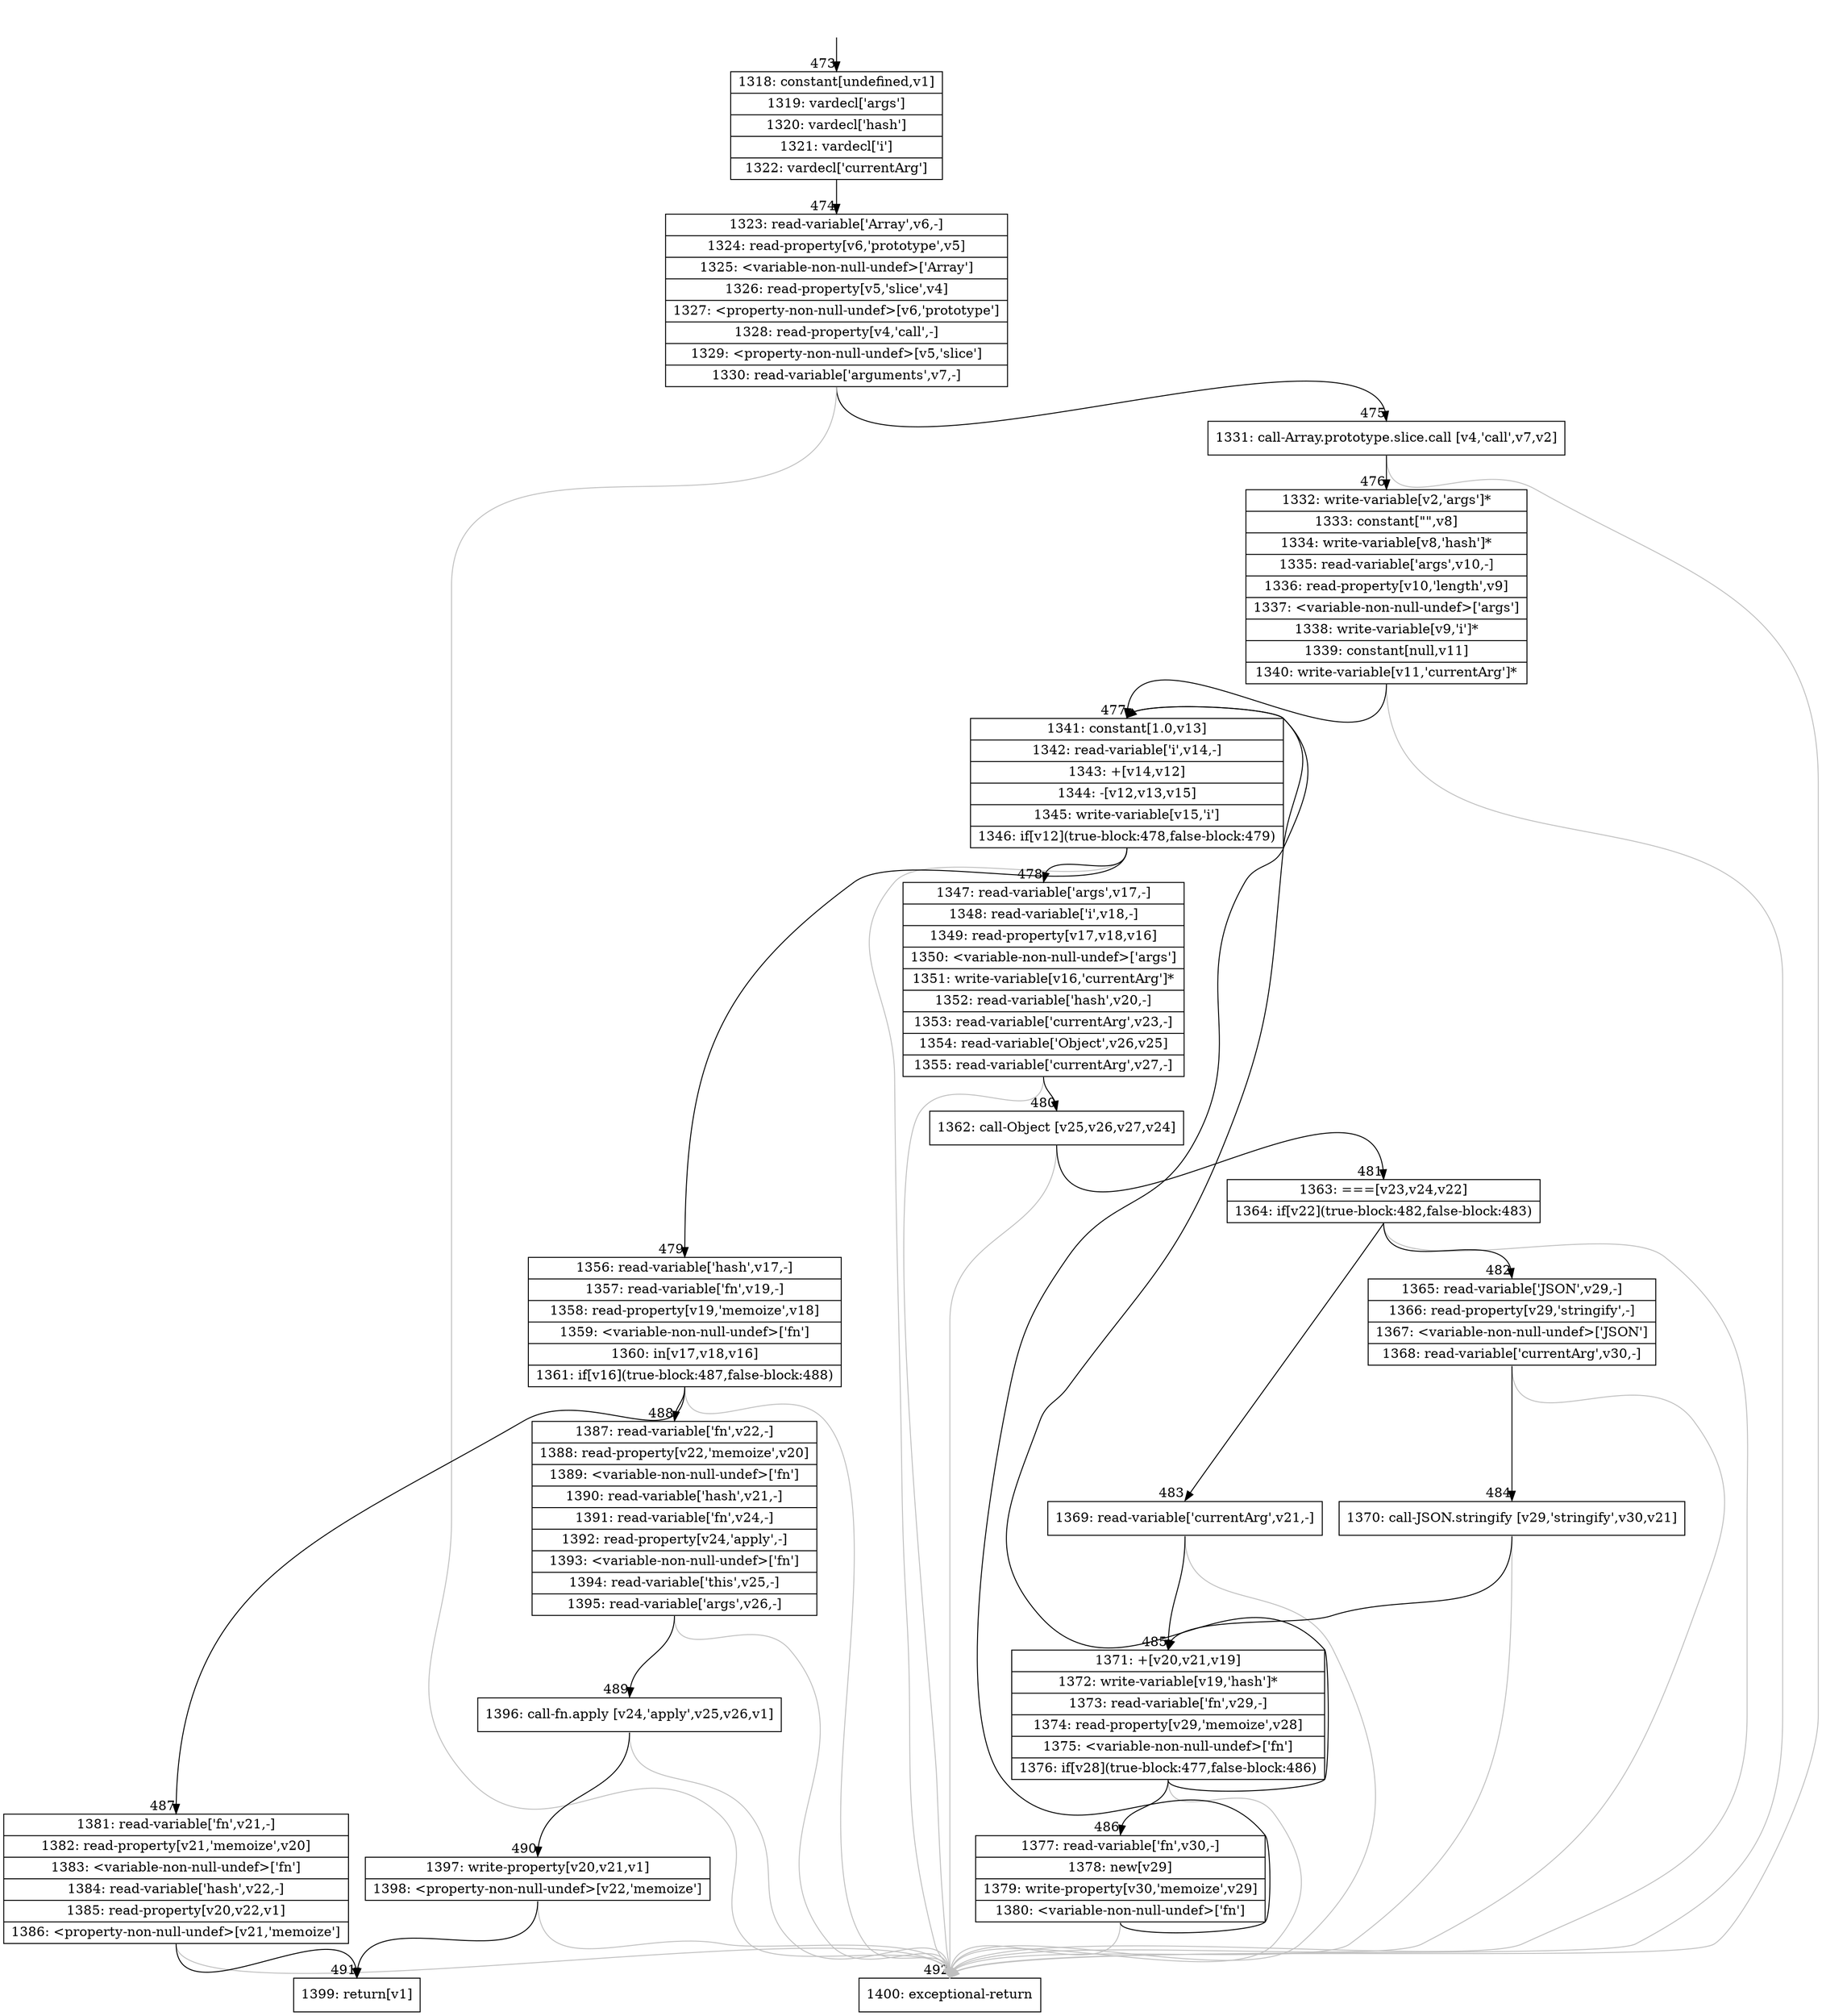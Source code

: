 digraph {
rankdir="TD"
BB_entry51[shape=none,label=""];
BB_entry51 -> BB473 [tailport=s, headport=n, headlabel="    473"]
BB473 [shape=record label="{1318: constant[undefined,v1]|1319: vardecl['args']|1320: vardecl['hash']|1321: vardecl['i']|1322: vardecl['currentArg']}" ] 
BB473 -> BB474 [tailport=s, headport=n, headlabel="      474"]
BB474 [shape=record label="{1323: read-variable['Array',v6,-]|1324: read-property[v6,'prototype',v5]|1325: \<variable-non-null-undef\>['Array']|1326: read-property[v5,'slice',v4]|1327: \<property-non-null-undef\>[v6,'prototype']|1328: read-property[v4,'call',-]|1329: \<property-non-null-undef\>[v5,'slice']|1330: read-variable['arguments',v7,-]}" ] 
BB474 -> BB475 [tailport=s, headport=n, headlabel="      475"]
BB474 -> BB492 [tailport=s, headport=n, color=gray, headlabel="      492"]
BB475 [shape=record label="{1331: call-Array.prototype.slice.call [v4,'call',v7,v2]}" ] 
BB475 -> BB476 [tailport=s, headport=n, headlabel="      476"]
BB475 -> BB492 [tailport=s, headport=n, color=gray]
BB476 [shape=record label="{1332: write-variable[v2,'args']*|1333: constant[\"\",v8]|1334: write-variable[v8,'hash']*|1335: read-variable['args',v10,-]|1336: read-property[v10,'length',v9]|1337: \<variable-non-null-undef\>['args']|1338: write-variable[v9,'i']*|1339: constant[null,v11]|1340: write-variable[v11,'currentArg']*}" ] 
BB476 -> BB477 [tailport=s, headport=n, headlabel="      477"]
BB476 -> BB492 [tailport=s, headport=n, color=gray]
BB477 [shape=record label="{1341: constant[1.0,v13]|1342: read-variable['i',v14,-]|1343: +[v14,v12]|1344: -[v12,v13,v15]|1345: write-variable[v15,'i']|1346: if[v12](true-block:478,false-block:479)}" ] 
BB477 -> BB478 [tailport=s, headport=n, headlabel="      478"]
BB477 -> BB479 [tailport=s, headport=n, headlabel="      479"]
BB477 -> BB492 [tailport=s, headport=n, color=gray]
BB478 [shape=record label="{1347: read-variable['args',v17,-]|1348: read-variable['i',v18,-]|1349: read-property[v17,v18,v16]|1350: \<variable-non-null-undef\>['args']|1351: write-variable[v16,'currentArg']*|1352: read-variable['hash',v20,-]|1353: read-variable['currentArg',v23,-]|1354: read-variable['Object',v26,v25]|1355: read-variable['currentArg',v27,-]}" ] 
BB478 -> BB480 [tailport=s, headport=n, headlabel="      480"]
BB478 -> BB492 [tailport=s, headport=n, color=gray]
BB479 [shape=record label="{1356: read-variable['hash',v17,-]|1357: read-variable['fn',v19,-]|1358: read-property[v19,'memoize',v18]|1359: \<variable-non-null-undef\>['fn']|1360: in[v17,v18,v16]|1361: if[v16](true-block:487,false-block:488)}" ] 
BB479 -> BB487 [tailport=s, headport=n, headlabel="      487"]
BB479 -> BB488 [tailport=s, headport=n, headlabel="      488"]
BB479 -> BB492 [tailport=s, headport=n, color=gray]
BB480 [shape=record label="{1362: call-Object [v25,v26,v27,v24]}" ] 
BB480 -> BB481 [tailport=s, headport=n, headlabel="      481"]
BB480 -> BB492 [tailport=s, headport=n, color=gray]
BB481 [shape=record label="{1363: ===[v23,v24,v22]|1364: if[v22](true-block:482,false-block:483)}" ] 
BB481 -> BB482 [tailport=s, headport=n, headlabel="      482"]
BB481 -> BB483 [tailport=s, headport=n, headlabel="      483"]
BB481 -> BB492 [tailport=s, headport=n, color=gray]
BB482 [shape=record label="{1365: read-variable['JSON',v29,-]|1366: read-property[v29,'stringify',-]|1367: \<variable-non-null-undef\>['JSON']|1368: read-variable['currentArg',v30,-]}" ] 
BB482 -> BB484 [tailport=s, headport=n, headlabel="      484"]
BB482 -> BB492 [tailport=s, headport=n, color=gray]
BB483 [shape=record label="{1369: read-variable['currentArg',v21,-]}" ] 
BB483 -> BB485 [tailport=s, headport=n, headlabel="      485"]
BB483 -> BB492 [tailport=s, headport=n, color=gray]
BB484 [shape=record label="{1370: call-JSON.stringify [v29,'stringify',v30,v21]}" ] 
BB484 -> BB485 [tailport=s, headport=n]
BB484 -> BB492 [tailport=s, headport=n, color=gray]
BB485 [shape=record label="{1371: +[v20,v21,v19]|1372: write-variable[v19,'hash']*|1373: read-variable['fn',v29,-]|1374: read-property[v29,'memoize',v28]|1375: \<variable-non-null-undef\>['fn']|1376: if[v28](true-block:477,false-block:486)}" ] 
BB485 -> BB477 [tailport=s, headport=n]
BB485 -> BB486 [tailport=s, headport=n, headlabel="      486"]
BB485 -> BB492 [tailport=s, headport=n, color=gray]
BB486 [shape=record label="{1377: read-variable['fn',v30,-]|1378: new[v29]|1379: write-property[v30,'memoize',v29]|1380: \<variable-non-null-undef\>['fn']}" ] 
BB486 -> BB477 [tailport=s, headport=n]
BB486 -> BB492 [tailport=s, headport=n, color=gray]
BB487 [shape=record label="{1381: read-variable['fn',v21,-]|1382: read-property[v21,'memoize',v20]|1383: \<variable-non-null-undef\>['fn']|1384: read-variable['hash',v22,-]|1385: read-property[v20,v22,v1]|1386: \<property-non-null-undef\>[v21,'memoize']}" ] 
BB487 -> BB491 [tailport=s, headport=n, headlabel="      491"]
BB487 -> BB492 [tailport=s, headport=n, color=gray]
BB488 [shape=record label="{1387: read-variable['fn',v22,-]|1388: read-property[v22,'memoize',v20]|1389: \<variable-non-null-undef\>['fn']|1390: read-variable['hash',v21,-]|1391: read-variable['fn',v24,-]|1392: read-property[v24,'apply',-]|1393: \<variable-non-null-undef\>['fn']|1394: read-variable['this',v25,-]|1395: read-variable['args',v26,-]}" ] 
BB488 -> BB489 [tailport=s, headport=n, headlabel="      489"]
BB488 -> BB492 [tailport=s, headport=n, color=gray]
BB489 [shape=record label="{1396: call-fn.apply [v24,'apply',v25,v26,v1]}" ] 
BB489 -> BB490 [tailport=s, headport=n, headlabel="      490"]
BB489 -> BB492 [tailport=s, headport=n, color=gray]
BB490 [shape=record label="{1397: write-property[v20,v21,v1]|1398: \<property-non-null-undef\>[v22,'memoize']}" ] 
BB490 -> BB491 [tailport=s, headport=n]
BB490 -> BB492 [tailport=s, headport=n, color=gray]
BB491 [shape=record label="{1399: return[v1]}" ] 
BB492 [shape=record label="{1400: exceptional-return}" ] 
//#$~ 396
}
